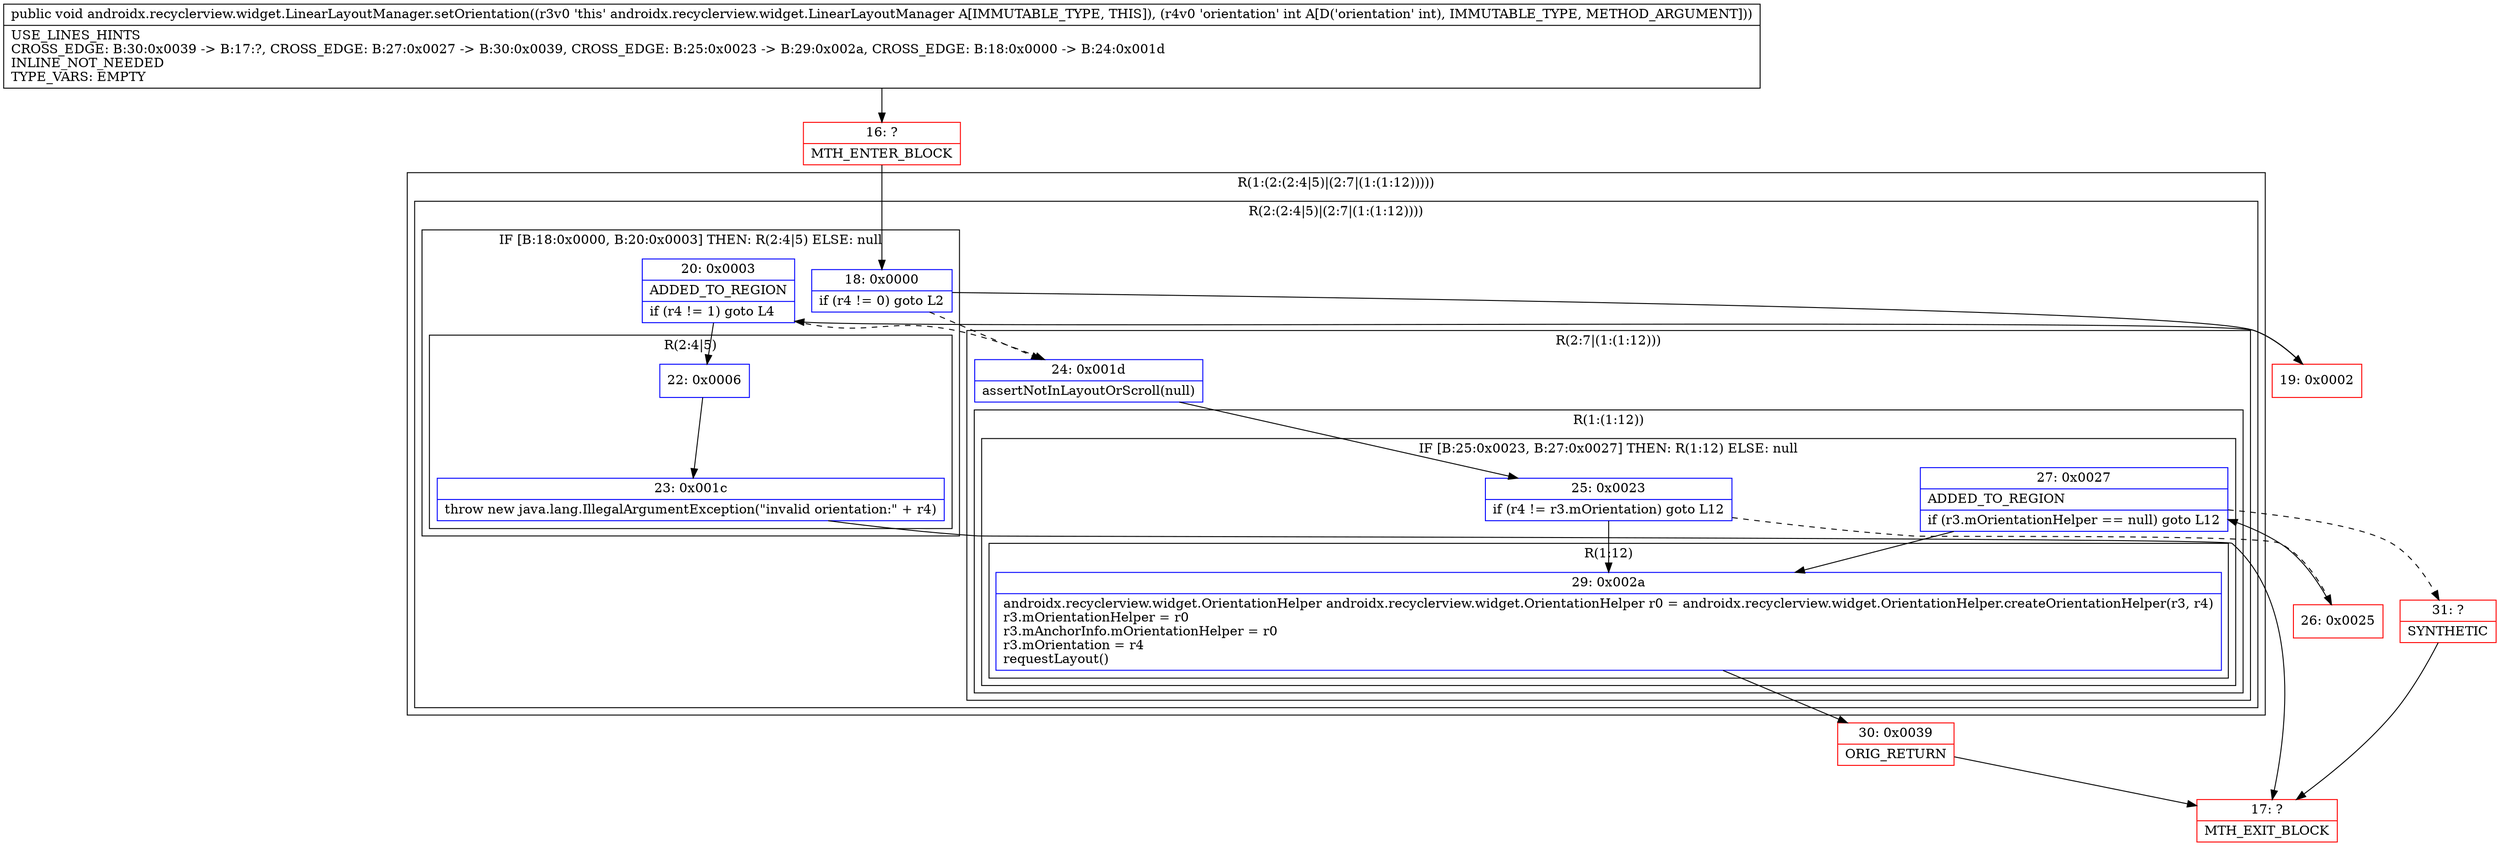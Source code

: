 digraph "CFG forandroidx.recyclerview.widget.LinearLayoutManager.setOrientation(I)V" {
subgraph cluster_Region_1129222412 {
label = "R(1:(2:(2:4|5)|(2:7|(1:(1:12)))))";
node [shape=record,color=blue];
subgraph cluster_Region_1895411850 {
label = "R(2:(2:4|5)|(2:7|(1:(1:12))))";
node [shape=record,color=blue];
subgraph cluster_IfRegion_1189966446 {
label = "IF [B:18:0x0000, B:20:0x0003] THEN: R(2:4|5) ELSE: null";
node [shape=record,color=blue];
Node_18 [shape=record,label="{18\:\ 0x0000|if (r4 != 0) goto L2\l}"];
Node_20 [shape=record,label="{20\:\ 0x0003|ADDED_TO_REGION\l|if (r4 != 1) goto L4\l}"];
subgraph cluster_Region_639242445 {
label = "R(2:4|5)";
node [shape=record,color=blue];
Node_22 [shape=record,label="{22\:\ 0x0006}"];
Node_23 [shape=record,label="{23\:\ 0x001c|throw new java.lang.IllegalArgumentException(\"invalid orientation:\" + r4)\l}"];
}
}
subgraph cluster_Region_292234227 {
label = "R(2:7|(1:(1:12)))";
node [shape=record,color=blue];
Node_24 [shape=record,label="{24\:\ 0x001d|assertNotInLayoutOrScroll(null)\l}"];
subgraph cluster_Region_741059764 {
label = "R(1:(1:12))";
node [shape=record,color=blue];
subgraph cluster_IfRegion_33080669 {
label = "IF [B:25:0x0023, B:27:0x0027] THEN: R(1:12) ELSE: null";
node [shape=record,color=blue];
Node_25 [shape=record,label="{25\:\ 0x0023|if (r4 != r3.mOrientation) goto L12\l}"];
Node_27 [shape=record,label="{27\:\ 0x0027|ADDED_TO_REGION\l|if (r3.mOrientationHelper == null) goto L12\l}"];
subgraph cluster_Region_833972006 {
label = "R(1:12)";
node [shape=record,color=blue];
Node_29 [shape=record,label="{29\:\ 0x002a|androidx.recyclerview.widget.OrientationHelper androidx.recyclerview.widget.OrientationHelper r0 = androidx.recyclerview.widget.OrientationHelper.createOrientationHelper(r3, r4)\lr3.mOrientationHelper = r0\lr3.mAnchorInfo.mOrientationHelper = r0\lr3.mOrientation = r4\lrequestLayout()\l}"];
}
}
}
}
}
}
Node_16 [shape=record,color=red,label="{16\:\ ?|MTH_ENTER_BLOCK\l}"];
Node_19 [shape=record,color=red,label="{19\:\ 0x0002}"];
Node_17 [shape=record,color=red,label="{17\:\ ?|MTH_EXIT_BLOCK\l}"];
Node_26 [shape=record,color=red,label="{26\:\ 0x0025}"];
Node_31 [shape=record,color=red,label="{31\:\ ?|SYNTHETIC\l}"];
Node_30 [shape=record,color=red,label="{30\:\ 0x0039|ORIG_RETURN\l}"];
MethodNode[shape=record,label="{public void androidx.recyclerview.widget.LinearLayoutManager.setOrientation((r3v0 'this' androidx.recyclerview.widget.LinearLayoutManager A[IMMUTABLE_TYPE, THIS]), (r4v0 'orientation' int A[D('orientation' int), IMMUTABLE_TYPE, METHOD_ARGUMENT]))  | USE_LINES_HINTS\lCROSS_EDGE: B:30:0x0039 \-\> B:17:?, CROSS_EDGE: B:27:0x0027 \-\> B:30:0x0039, CROSS_EDGE: B:25:0x0023 \-\> B:29:0x002a, CROSS_EDGE: B:18:0x0000 \-\> B:24:0x001d\lINLINE_NOT_NEEDED\lTYPE_VARS: EMPTY\l}"];
MethodNode -> Node_16;Node_18 -> Node_19;
Node_18 -> Node_24[style=dashed];
Node_20 -> Node_22;
Node_20 -> Node_24[style=dashed];
Node_22 -> Node_23;
Node_23 -> Node_17;
Node_24 -> Node_25;
Node_25 -> Node_26[style=dashed];
Node_25 -> Node_29;
Node_27 -> Node_29;
Node_27 -> Node_31[style=dashed];
Node_29 -> Node_30;
Node_16 -> Node_18;
Node_19 -> Node_20;
Node_26 -> Node_27;
Node_31 -> Node_17;
Node_30 -> Node_17;
}

